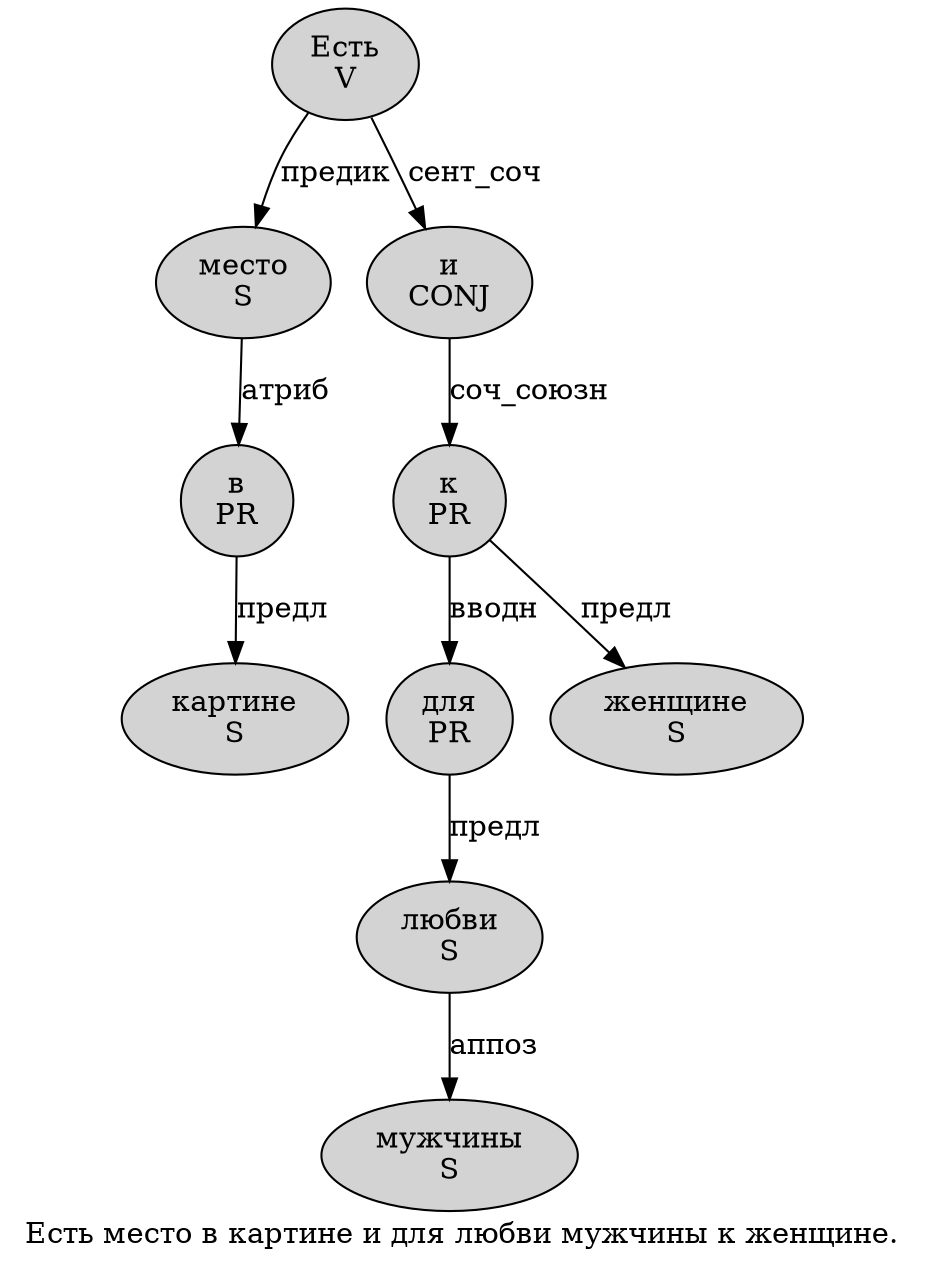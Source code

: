digraph SENTENCE_1471 {
	graph [label="Есть место в картине и для любви мужчины к женщине."]
	node [style=filled]
		0 [label="Есть
V" color="" fillcolor=lightgray penwidth=1 shape=ellipse]
		1 [label="место
S" color="" fillcolor=lightgray penwidth=1 shape=ellipse]
		2 [label="в
PR" color="" fillcolor=lightgray penwidth=1 shape=ellipse]
		3 [label="картине
S" color="" fillcolor=lightgray penwidth=1 shape=ellipse]
		4 [label="и
CONJ" color="" fillcolor=lightgray penwidth=1 shape=ellipse]
		5 [label="для
PR" color="" fillcolor=lightgray penwidth=1 shape=ellipse]
		6 [label="любви
S" color="" fillcolor=lightgray penwidth=1 shape=ellipse]
		7 [label="мужчины
S" color="" fillcolor=lightgray penwidth=1 shape=ellipse]
		8 [label="к
PR" color="" fillcolor=lightgray penwidth=1 shape=ellipse]
		9 [label="женщине
S" color="" fillcolor=lightgray penwidth=1 shape=ellipse]
			1 -> 2 [label="атриб"]
			4 -> 8 [label="соч_союзн"]
			5 -> 6 [label="предл"]
			6 -> 7 [label="аппоз"]
			0 -> 1 [label="предик"]
			0 -> 4 [label="сент_соч"]
			2 -> 3 [label="предл"]
			8 -> 5 [label="вводн"]
			8 -> 9 [label="предл"]
}